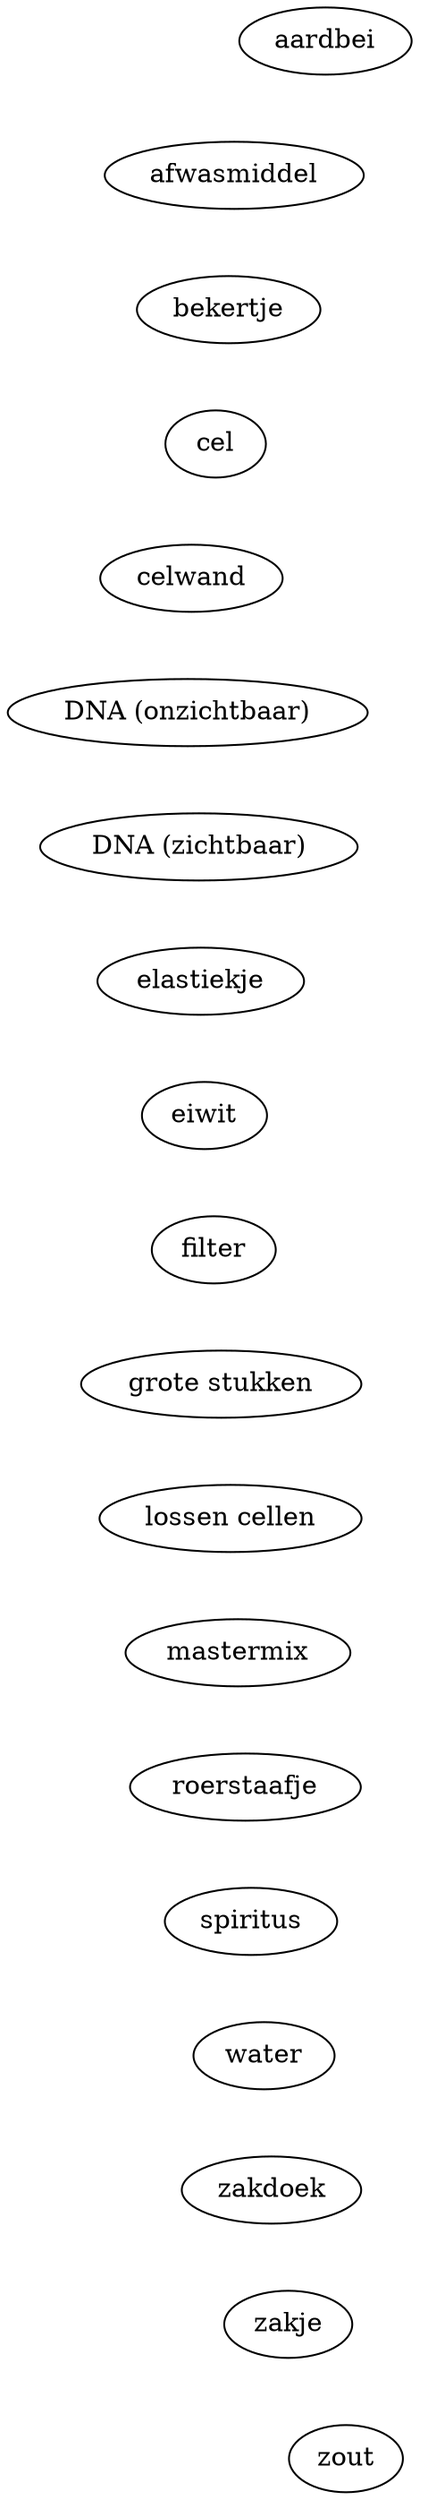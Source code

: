 graph G {
 0[label="aardbei"];
 1[label="afwasmiddel"];
 2[label="bekertje"];
 3[label="cel"];
 4[label="celwand"];
 5[label="DNA (onzichtbaar)"];
 6[label="DNA (zichtbaar)"];
 7[label="elastiekje"];
 8[label="eiwit"];
 9[label="filter"];
10[label="grote stukken"];
11[label="lossen cellen"];
12[label="mastermix"];
13[label="roerstaafje"];
14[label="spiritus"];
15[label="water"];
16[label="zakdoek"];
17[label="zakje"];
18[label="zout"];
 0 --  1 [style=invis]
 1 --  2 [style=invis]
 2 --  3 [style=invis]
 3 --  4 [style=invis]
 4 --  5 [style=invis]
 5 --  6 [style=invis]
 6 --  7 [style=invis]
 7 --  8 [style=invis]
 8 --  9 [style=invis]
 9 -- 10 [style=invis]
10 -- 11 [style=invis]
11 -- 12 [style=invis]
12 -- 13 [style=invis]
13 -- 14 [style=invis]
14 -- 15 [style=invis]
15 -- 16 [style=invis]
16 -- 17 [style=invis]
17 -- 18 [style=invis]
18 --  0 [style=invis]
}
